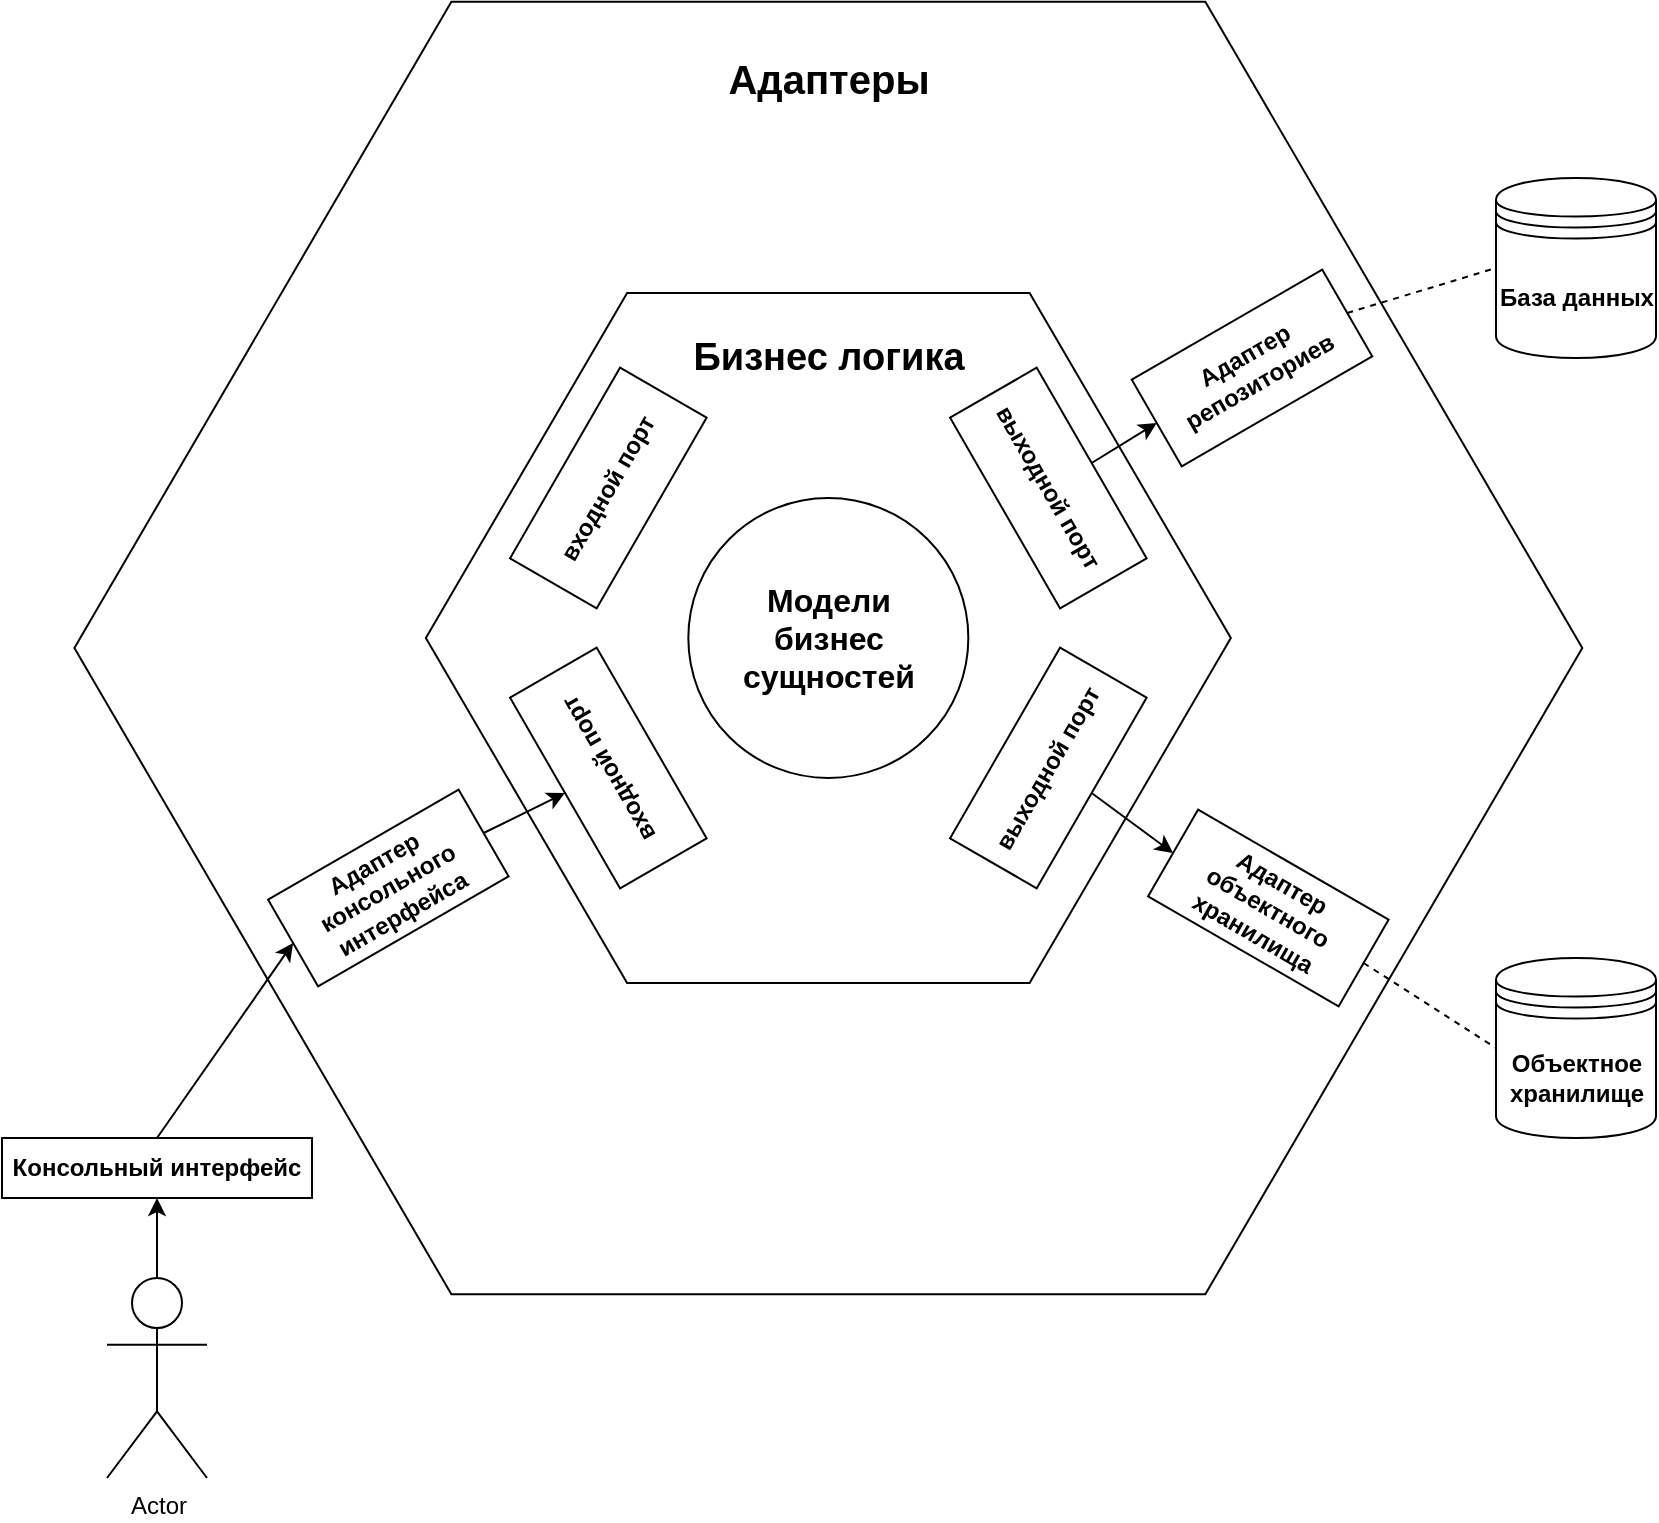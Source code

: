 <mxfile version="22.0.3" type="device" pages="2">
  <diagram name="Page-1" id="LpfrILhv6blfL5ynoNOx">
    <mxGraphModel dx="1158" dy="845" grid="1" gridSize="10" guides="1" tooltips="1" connect="1" arrows="1" fold="1" page="1" pageScale="1" pageWidth="827" pageHeight="1169" math="0" shadow="0">
      <root>
        <mxCell id="0" />
        <mxCell id="1" parent="0" />
        <mxCell id="u_KLf7gBActRq5No8dPF-1" value="" style="shape=mxgraph.bpmn.conversation;perimeter=hexagonPerimeter2;whiteSpace=wrap;html=1;aspect=fixed;bpmnConversationType=conv;" parent="1" vertex="1">
          <mxGeometry x="36.2" y="31.88" width="753.95" height="646.25" as="geometry" />
        </mxCell>
        <mxCell id="u_KLf7gBActRq5No8dPF-2" value="" style="shape=mxgraph.bpmn.conversation;perimeter=hexagonPerimeter2;whiteSpace=wrap;html=1;aspect=fixed;bpmnConversationType=conv;" parent="1" vertex="1">
          <mxGeometry x="211.93" y="177.5" width="402.49" height="345" as="geometry" />
        </mxCell>
        <mxCell id="u_KLf7gBActRq5No8dPF-3" value="Адаптеры" style="text;html=1;align=center;verticalAlign=middle;resizable=0;points=[];autosize=1;fontStyle=1;fontSize=20;" parent="1" vertex="1">
          <mxGeometry x="353.17" y="50" width="120" height="40" as="geometry" />
        </mxCell>
        <mxCell id="u_KLf7gBActRq5No8dPF-4" value="Бизнес логика" style="text;html=1;align=center;verticalAlign=middle;resizable=0;points=[];autosize=1;fontStyle=1;fontSize=19;" parent="1" vertex="1">
          <mxGeometry x="333.17" y="190" width="160" height="40" as="geometry" />
        </mxCell>
        <mxCell id="u_KLf7gBActRq5No8dPF-5" value="" style="ellipse;whiteSpace=wrap;html=1;aspect=fixed;" parent="1" vertex="1">
          <mxGeometry x="343.17" y="280" width="140" height="140" as="geometry" />
        </mxCell>
        <mxCell id="u_KLf7gBActRq5No8dPF-6" value="Модели &lt;br style=&quot;font-size: 16px;&quot;&gt;бизнес&lt;br style=&quot;font-size: 16px;&quot;&gt;сущностей" style="text;html=1;align=center;verticalAlign=middle;resizable=0;points=[];autosize=1;fontStyle=1;fontSize=16;" parent="1" vertex="1">
          <mxGeometry x="358.17" y="315" width="110" height="70" as="geometry" />
        </mxCell>
        <mxCell id="u_KLf7gBActRq5No8dPF-7" value="входной порт" style="rounded=0;whiteSpace=wrap;html=1;rotation=-60;fontStyle=1;fontSize=12;" parent="1" vertex="1">
          <mxGeometry x="248.17" y="250" width="110" height="50" as="geometry" />
        </mxCell>
        <mxCell id="u_KLf7gBActRq5No8dPF-8" value="входной порт" style="rounded=0;whiteSpace=wrap;html=1;rotation=-120;fontStyle=1;fontSize=12;" parent="1" vertex="1">
          <mxGeometry x="248.17" y="390" width="110" height="50" as="geometry" />
        </mxCell>
        <mxCell id="u_KLf7gBActRq5No8dPF-34" style="edgeStyle=none;rounded=0;orthogonalLoop=1;jettySize=auto;html=1;exitX=0.5;exitY=0;exitDx=0;exitDy=0;entryX=0;entryY=0.5;entryDx=0;entryDy=0;" parent="1" source="u_KLf7gBActRq5No8dPF-9" target="u_KLf7gBActRq5No8dPF-16" edge="1">
          <mxGeometry relative="1" as="geometry" />
        </mxCell>
        <mxCell id="u_KLf7gBActRq5No8dPF-9" value="выходной порт" style="rounded=0;whiteSpace=wrap;html=1;rotation=60;flipV=1;flipH=1;direction=east;fontStyle=1;fontSize=12;" parent="1" vertex="1">
          <mxGeometry x="468.17" y="250" width="110" height="50" as="geometry" />
        </mxCell>
        <mxCell id="u_KLf7gBActRq5No8dPF-35" style="edgeStyle=none;rounded=0;orthogonalLoop=1;jettySize=auto;html=1;exitX=0.5;exitY=1;exitDx=0;exitDy=0;entryX=0;entryY=0.5;entryDx=0;entryDy=0;" parent="1" source="u_KLf7gBActRq5No8dPF-10" target="u_KLf7gBActRq5No8dPF-17" edge="1">
          <mxGeometry relative="1" as="geometry" />
        </mxCell>
        <mxCell id="u_KLf7gBActRq5No8dPF-10" value="выходной порт" style="rounded=0;whiteSpace=wrap;html=1;rotation=-60;flipV=1;fontStyle=1;fontSize=12;" parent="1" vertex="1">
          <mxGeometry x="468.17" y="390" width="110" height="50" as="geometry" />
        </mxCell>
        <mxCell id="u_KLf7gBActRq5No8dPF-12" value="База данных" style="shape=datastore;html=1;labelPosition=center;verticalLabelPosition=middle;align=center;verticalAlign=middle;labelBorderColor=none;labelBackgroundColor=none;fontStyle=1;fontSize=12;" parent="1" vertex="1">
          <mxGeometry x="747" y="120" width="80" height="90" as="geometry" />
        </mxCell>
        <mxCell id="u_KLf7gBActRq5No8dPF-13" value="Объектное&lt;br style=&quot;font-size: 12px;&quot;&gt;хранилище" style="shape=datastore;html=1;labelPosition=center;verticalLabelPosition=middle;align=center;verticalAlign=middle;labelBorderColor=none;labelBackgroundColor=none;fontStyle=1;fontSize=12;" parent="1" vertex="1">
          <mxGeometry x="747" y="510" width="80" height="90" as="geometry" />
        </mxCell>
        <mxCell id="u_KLf7gBActRq5No8dPF-20" style="edgeStyle=none;rounded=0;orthogonalLoop=1;jettySize=auto;html=1;exitX=1;exitY=0.5;exitDx=0;exitDy=0;entryX=0;entryY=0.5;entryDx=0;entryDy=0;endArrow=none;endFill=0;dashed=1;" parent="1" source="u_KLf7gBActRq5No8dPF-16" target="u_KLf7gBActRq5No8dPF-12" edge="1">
          <mxGeometry relative="1" as="geometry" />
        </mxCell>
        <mxCell id="u_KLf7gBActRq5No8dPF-16" value="Адаптер репозиториев" style="rounded=0;whiteSpace=wrap;html=1;rotation=-30;flipV=1;flipH=1;direction=east;fontStyle=1;fontSize=12;" parent="1" vertex="1">
          <mxGeometry x="570" y="190" width="110" height="50" as="geometry" />
        </mxCell>
        <mxCell id="u_KLf7gBActRq5No8dPF-19" style="edgeStyle=none;rounded=0;orthogonalLoop=1;jettySize=auto;html=1;exitX=1;exitY=0.5;exitDx=0;exitDy=0;entryX=0;entryY=0.5;entryDx=0;entryDy=0;endArrow=none;endFill=0;dashed=1;" parent="1" source="u_KLf7gBActRq5No8dPF-17" target="u_KLf7gBActRq5No8dPF-13" edge="1">
          <mxGeometry relative="1" as="geometry" />
        </mxCell>
        <mxCell id="u_KLf7gBActRq5No8dPF-17" value="Адаптер объектного хранилища" style="rounded=0;whiteSpace=wrap;html=1;rotation=30;flipV=1;fontStyle=1;fontSize=12;" parent="1" vertex="1">
          <mxGeometry x="578.17" y="460" width="110" height="50" as="geometry" />
        </mxCell>
        <mxCell id="u_KLf7gBActRq5No8dPF-28" style="edgeStyle=none;rounded=0;orthogonalLoop=1;jettySize=auto;html=1;exitX=1;exitY=0.5;exitDx=0;exitDy=0;entryX=0.5;entryY=0;entryDx=0;entryDy=0;" parent="1" source="u_KLf7gBActRq5No8dPF-27" target="u_KLf7gBActRq5No8dPF-8" edge="1">
          <mxGeometry relative="1" as="geometry" />
        </mxCell>
        <mxCell id="u_KLf7gBActRq5No8dPF-27" value="Адаптер консольного интерфейса" style="rounded=0;whiteSpace=wrap;html=1;rotation=-30;flipV=1;fontStyle=1;fontSize=12;" parent="1" vertex="1">
          <mxGeometry x="138.17" y="450" width="110" height="50" as="geometry" />
        </mxCell>
        <mxCell id="u_KLf7gBActRq5No8dPF-32" style="edgeStyle=none;rounded=0;orthogonalLoop=1;jettySize=auto;html=1;exitX=0.5;exitY=0;exitDx=0;exitDy=0;exitPerimeter=0;" parent="1" source="u_KLf7gBActRq5No8dPF-29" target="u_KLf7gBActRq5No8dPF-31" edge="1">
          <mxGeometry relative="1" as="geometry" />
        </mxCell>
        <mxCell id="u_KLf7gBActRq5No8dPF-29" value="Actor" style="shape=umlActor;verticalLabelPosition=bottom;verticalAlign=top;html=1;outlineConnect=0;" parent="1" vertex="1">
          <mxGeometry x="52.5" y="670" width="50" height="100" as="geometry" />
        </mxCell>
        <mxCell id="u_KLf7gBActRq5No8dPF-33" style="edgeStyle=none;rounded=0;orthogonalLoop=1;jettySize=auto;html=1;exitX=0.5;exitY=0;exitDx=0;exitDy=0;entryX=0;entryY=0.5;entryDx=0;entryDy=0;" parent="1" source="u_KLf7gBActRq5No8dPF-31" target="u_KLf7gBActRq5No8dPF-27" edge="1">
          <mxGeometry relative="1" as="geometry" />
        </mxCell>
        <mxCell id="u_KLf7gBActRq5No8dPF-31" value="Консольный интерфейс" style="rounded=0;whiteSpace=wrap;html=1;labelPosition=center;verticalLabelPosition=middle;align=center;verticalAlign=middle;fontStyle=1;fontSize=12;" parent="1" vertex="1">
          <mxGeometry y="600" width="155" height="30" as="geometry" />
        </mxCell>
      </root>
    </mxGraphModel>
  </diagram>
  <diagram id="gPxiHRdpjwUfYN0QF7Gs" name="Page-2">
    <mxGraphModel dx="984" dy="718" grid="1" gridSize="10" guides="1" tooltips="1" connect="1" arrows="1" fold="1" page="1" pageScale="1" pageWidth="827" pageHeight="1169" math="0" shadow="0">
      <root>
        <mxCell id="0" />
        <mxCell id="1" parent="0" />
        <mxCell id="fCqB_uW0DAi3_9mbzS2o-1" style="edgeStyle=orthogonalEdgeStyle;rounded=0;orthogonalLoop=1;jettySize=auto;html=1;exitX=0.5;exitY=1;exitDx=0;exitDy=0;entryX=0.5;entryY=0;entryDx=0;entryDy=0;endArrow=none;endFill=0;startArrow=classic;startFill=1;" parent="1" source="1PIhR0hoF_3SCPlG5OQE-12" target="1PIhR0hoF_3SCPlG5OQE-14" edge="1">
          <mxGeometry relative="1" as="geometry" />
        </mxCell>
        <mxCell id="fCqB_uW0DAi3_9mbzS2o-4" style="edgeStyle=orthogonalEdgeStyle;rounded=0;orthogonalLoop=1;jettySize=auto;html=1;exitX=1;exitY=0.5;exitDx=0;exitDy=0;entryX=0;entryY=0.5;entryDx=0;entryDy=0;endArrow=none;endFill=0;startArrow=classic;startFill=1;" parent="1" source="1PIhR0hoF_3SCPlG5OQE-12" target="ZUIh8QWGtMw-rdBQJRTa-1" edge="1">
          <mxGeometry relative="1" as="geometry" />
        </mxCell>
        <mxCell id="fCqB_uW0DAi3_9mbzS2o-5" style="edgeStyle=orthogonalEdgeStyle;rounded=0;orthogonalLoop=1;jettySize=auto;html=1;exitX=0.5;exitY=0;exitDx=0;exitDy=0;endArrow=none;endFill=0;startArrow=classic;startFill=1;" parent="1" source="1PIhR0hoF_3SCPlG5OQE-12" target="1PIhR0hoF_3SCPlG5OQE-13" edge="1">
          <mxGeometry relative="1" as="geometry" />
        </mxCell>
        <mxCell id="1PIhR0hoF_3SCPlG5OQE-12" value="Бизнес логика" style="rounded=0;whiteSpace=wrap;html=1;" parent="1" vertex="1">
          <mxGeometry x="360" y="280" width="120" height="60" as="geometry" />
        </mxCell>
        <mxCell id="1PIhR0hoF_3SCPlG5OQE-13" value="Интерфейс" style="rounded=0;whiteSpace=wrap;html=1;" parent="1" vertex="1">
          <mxGeometry x="360" y="160" width="120" height="60" as="geometry" />
        </mxCell>
        <mxCell id="fCqB_uW0DAi3_9mbzS2o-2" style="edgeStyle=orthogonalEdgeStyle;rounded=0;orthogonalLoop=1;jettySize=auto;html=1;exitX=0.25;exitY=1;exitDx=0;exitDy=0;entryX=0.5;entryY=0;entryDx=0;entryDy=0;" parent="1" source="1PIhR0hoF_3SCPlG5OQE-14" target="1PIhR0hoF_3SCPlG5OQE-15" edge="1">
          <mxGeometry relative="1" as="geometry" />
        </mxCell>
        <mxCell id="fCqB_uW0DAi3_9mbzS2o-3" style="edgeStyle=orthogonalEdgeStyle;rounded=0;orthogonalLoop=1;jettySize=auto;html=1;exitX=0.75;exitY=1;exitDx=0;exitDy=0;entryX=0.5;entryY=0;entryDx=0;entryDy=0;" parent="1" source="1PIhR0hoF_3SCPlG5OQE-14" target="1PIhR0hoF_3SCPlG5OQE-29" edge="1">
          <mxGeometry relative="1" as="geometry" />
        </mxCell>
        <mxCell id="1PIhR0hoF_3SCPlG5OQE-14" value="Уровень доступа к базе данных" style="rounded=0;whiteSpace=wrap;html=1;" parent="1" vertex="1">
          <mxGeometry x="360" y="400" width="120" height="60" as="geometry" />
        </mxCell>
        <mxCell id="1PIhR0hoF_3SCPlG5OQE-15" value="База данных" style="shape=datastore;whiteSpace=wrap;html=1;" parent="1" vertex="1">
          <mxGeometry x="332.25" y="515" width="70" height="70" as="geometry" />
        </mxCell>
        <mxCell id="1PIhR0hoF_3SCPlG5OQE-17" style="edgeStyle=orthogonalEdgeStyle;rounded=0;orthogonalLoop=1;jettySize=auto;html=1;entryX=0.5;entryY=0;entryDx=0;entryDy=0;endArrow=open;endFill=0;endSize=10;startArrow=open;startFill=0;startSize=10;" parent="1" source="1PIhR0hoF_3SCPlG5OQE-16" target="1PIhR0hoF_3SCPlG5OQE-13" edge="1">
          <mxGeometry relative="1" as="geometry" />
        </mxCell>
        <mxCell id="1PIhR0hoF_3SCPlG5OQE-16" value="Пользователь" style="shape=umlActor;verticalLabelPosition=top;verticalAlign=bottom;html=1;outlineConnect=0;labelPosition=center;align=center;" parent="1" vertex="1">
          <mxGeometry x="402.25" y="30" width="35.5" height="70" as="geometry" />
        </mxCell>
        <mxCell id="1PIhR0hoF_3SCPlG5OQE-29" value="Объектное хранилище" style="shape=datastore;whiteSpace=wrap;html=1;" parent="1" vertex="1">
          <mxGeometry x="440" y="515" width="70" height="70" as="geometry" />
        </mxCell>
        <mxCell id="ZUIh8QWGtMw-rdBQJRTa-1" value="Сервис оплаты" style="rounded=0;whiteSpace=wrap;html=1;" parent="1" vertex="1">
          <mxGeometry x="550" y="280" width="120" height="60" as="geometry" />
        </mxCell>
      </root>
    </mxGraphModel>
  </diagram>
</mxfile>
